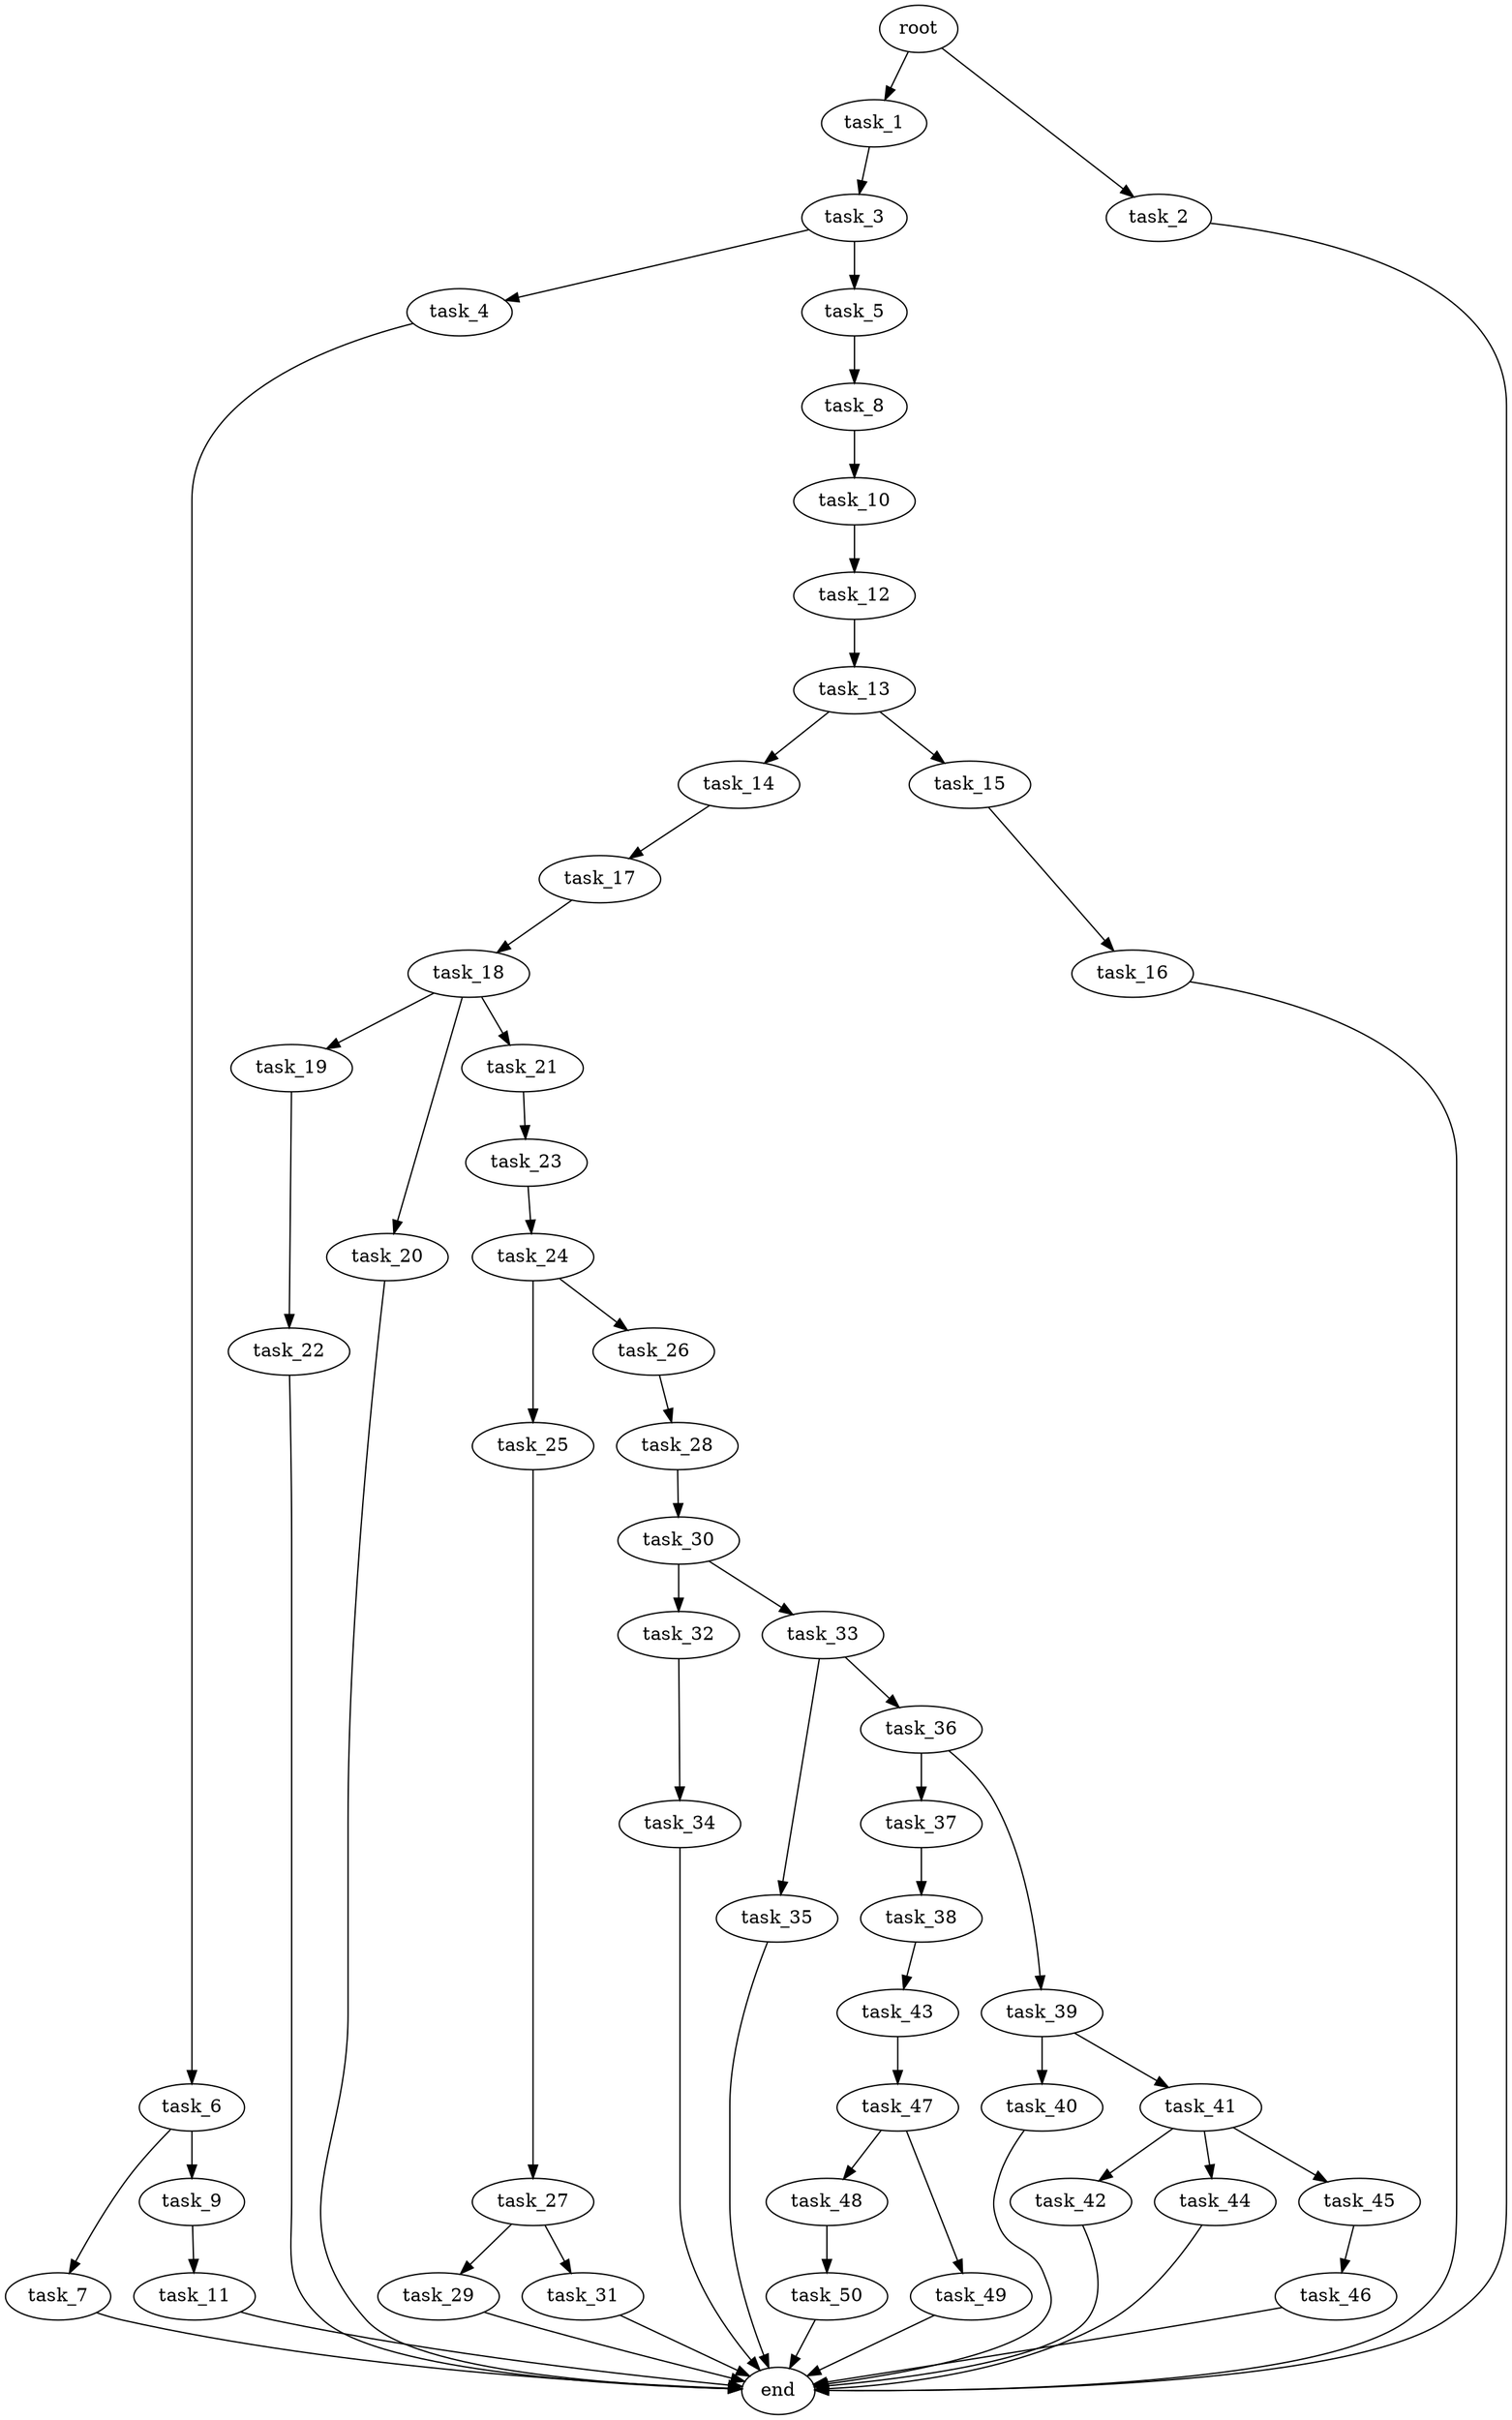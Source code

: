 digraph G {
  root [size="0.000000e+00"];
  task_1 [size="8.186653e+09"];
  task_2 [size="6.592973e+09"];
  task_3 [size="6.942650e+09"];
  task_4 [size="4.838082e+09"];
  task_5 [size="1.730315e+09"];
  task_6 [size="9.425900e+09"];
  task_7 [size="4.683516e+09"];
  task_8 [size="5.005315e+09"];
  task_9 [size="4.013507e+09"];
  task_10 [size="1.039520e+09"];
  task_11 [size="3.426745e+09"];
  task_12 [size="6.481930e+09"];
  task_13 [size="7.312557e+09"];
  task_14 [size="4.878492e+09"];
  task_15 [size="9.532116e+08"];
  task_16 [size="5.340138e+09"];
  task_17 [size="8.755487e+09"];
  task_18 [size="3.741552e+09"];
  task_19 [size="2.140753e+09"];
  task_20 [size="6.652248e+09"];
  task_21 [size="1.517335e+09"];
  task_22 [size="8.607173e+09"];
  task_23 [size="5.364530e+09"];
  task_24 [size="9.667415e+09"];
  task_25 [size="3.495832e+09"];
  task_26 [size="1.775118e+08"];
  task_27 [size="7.752695e+09"];
  task_28 [size="7.499017e+09"];
  task_29 [size="7.857778e+09"];
  task_30 [size="8.366917e+09"];
  task_31 [size="4.860358e+09"];
  task_32 [size="5.978449e+09"];
  task_33 [size="8.328811e+09"];
  task_34 [size="3.621892e+09"];
  task_35 [size="5.016350e+09"];
  task_36 [size="6.536557e+09"];
  task_37 [size="4.025117e+09"];
  task_38 [size="1.554684e+09"];
  task_39 [size="8.979364e+09"];
  task_40 [size="5.309500e+09"];
  task_41 [size="9.090924e+09"];
  task_42 [size="6.281070e+09"];
  task_43 [size="1.176460e+09"];
  task_44 [size="1.934974e+09"];
  task_45 [size="1.677275e+09"];
  task_46 [size="2.134836e+09"];
  task_47 [size="7.360884e+09"];
  task_48 [size="7.871200e+09"];
  task_49 [size="6.381198e+09"];
  task_50 [size="4.440952e+09"];
  end [size="0.000000e+00"];

  root -> task_1 [size="1.000000e-12"];
  root -> task_2 [size="1.000000e-12"];
  task_1 -> task_3 [size="6.942650e+08"];
  task_2 -> end [size="1.000000e-12"];
  task_3 -> task_4 [size="4.838082e+08"];
  task_3 -> task_5 [size="1.730315e+08"];
  task_4 -> task_6 [size="9.425900e+08"];
  task_5 -> task_8 [size="5.005315e+08"];
  task_6 -> task_7 [size="4.683516e+08"];
  task_6 -> task_9 [size="4.013507e+08"];
  task_7 -> end [size="1.000000e-12"];
  task_8 -> task_10 [size="1.039520e+08"];
  task_9 -> task_11 [size="3.426745e+08"];
  task_10 -> task_12 [size="6.481930e+08"];
  task_11 -> end [size="1.000000e-12"];
  task_12 -> task_13 [size="7.312557e+08"];
  task_13 -> task_14 [size="4.878492e+08"];
  task_13 -> task_15 [size="9.532116e+07"];
  task_14 -> task_17 [size="8.755487e+08"];
  task_15 -> task_16 [size="5.340138e+08"];
  task_16 -> end [size="1.000000e-12"];
  task_17 -> task_18 [size="3.741552e+08"];
  task_18 -> task_19 [size="2.140753e+08"];
  task_18 -> task_20 [size="6.652248e+08"];
  task_18 -> task_21 [size="1.517335e+08"];
  task_19 -> task_22 [size="8.607173e+08"];
  task_20 -> end [size="1.000000e-12"];
  task_21 -> task_23 [size="5.364530e+08"];
  task_22 -> end [size="1.000000e-12"];
  task_23 -> task_24 [size="9.667415e+08"];
  task_24 -> task_25 [size="3.495832e+08"];
  task_24 -> task_26 [size="1.775118e+07"];
  task_25 -> task_27 [size="7.752695e+08"];
  task_26 -> task_28 [size="7.499017e+08"];
  task_27 -> task_29 [size="7.857778e+08"];
  task_27 -> task_31 [size="4.860358e+08"];
  task_28 -> task_30 [size="8.366917e+08"];
  task_29 -> end [size="1.000000e-12"];
  task_30 -> task_32 [size="5.978449e+08"];
  task_30 -> task_33 [size="8.328811e+08"];
  task_31 -> end [size="1.000000e-12"];
  task_32 -> task_34 [size="3.621892e+08"];
  task_33 -> task_35 [size="5.016350e+08"];
  task_33 -> task_36 [size="6.536557e+08"];
  task_34 -> end [size="1.000000e-12"];
  task_35 -> end [size="1.000000e-12"];
  task_36 -> task_37 [size="4.025117e+08"];
  task_36 -> task_39 [size="8.979364e+08"];
  task_37 -> task_38 [size="1.554684e+08"];
  task_38 -> task_43 [size="1.176460e+08"];
  task_39 -> task_40 [size="5.309500e+08"];
  task_39 -> task_41 [size="9.090924e+08"];
  task_40 -> end [size="1.000000e-12"];
  task_41 -> task_42 [size="6.281070e+08"];
  task_41 -> task_44 [size="1.934974e+08"];
  task_41 -> task_45 [size="1.677275e+08"];
  task_42 -> end [size="1.000000e-12"];
  task_43 -> task_47 [size="7.360884e+08"];
  task_44 -> end [size="1.000000e-12"];
  task_45 -> task_46 [size="2.134836e+08"];
  task_46 -> end [size="1.000000e-12"];
  task_47 -> task_48 [size="7.871200e+08"];
  task_47 -> task_49 [size="6.381198e+08"];
  task_48 -> task_50 [size="4.440952e+08"];
  task_49 -> end [size="1.000000e-12"];
  task_50 -> end [size="1.000000e-12"];
}
